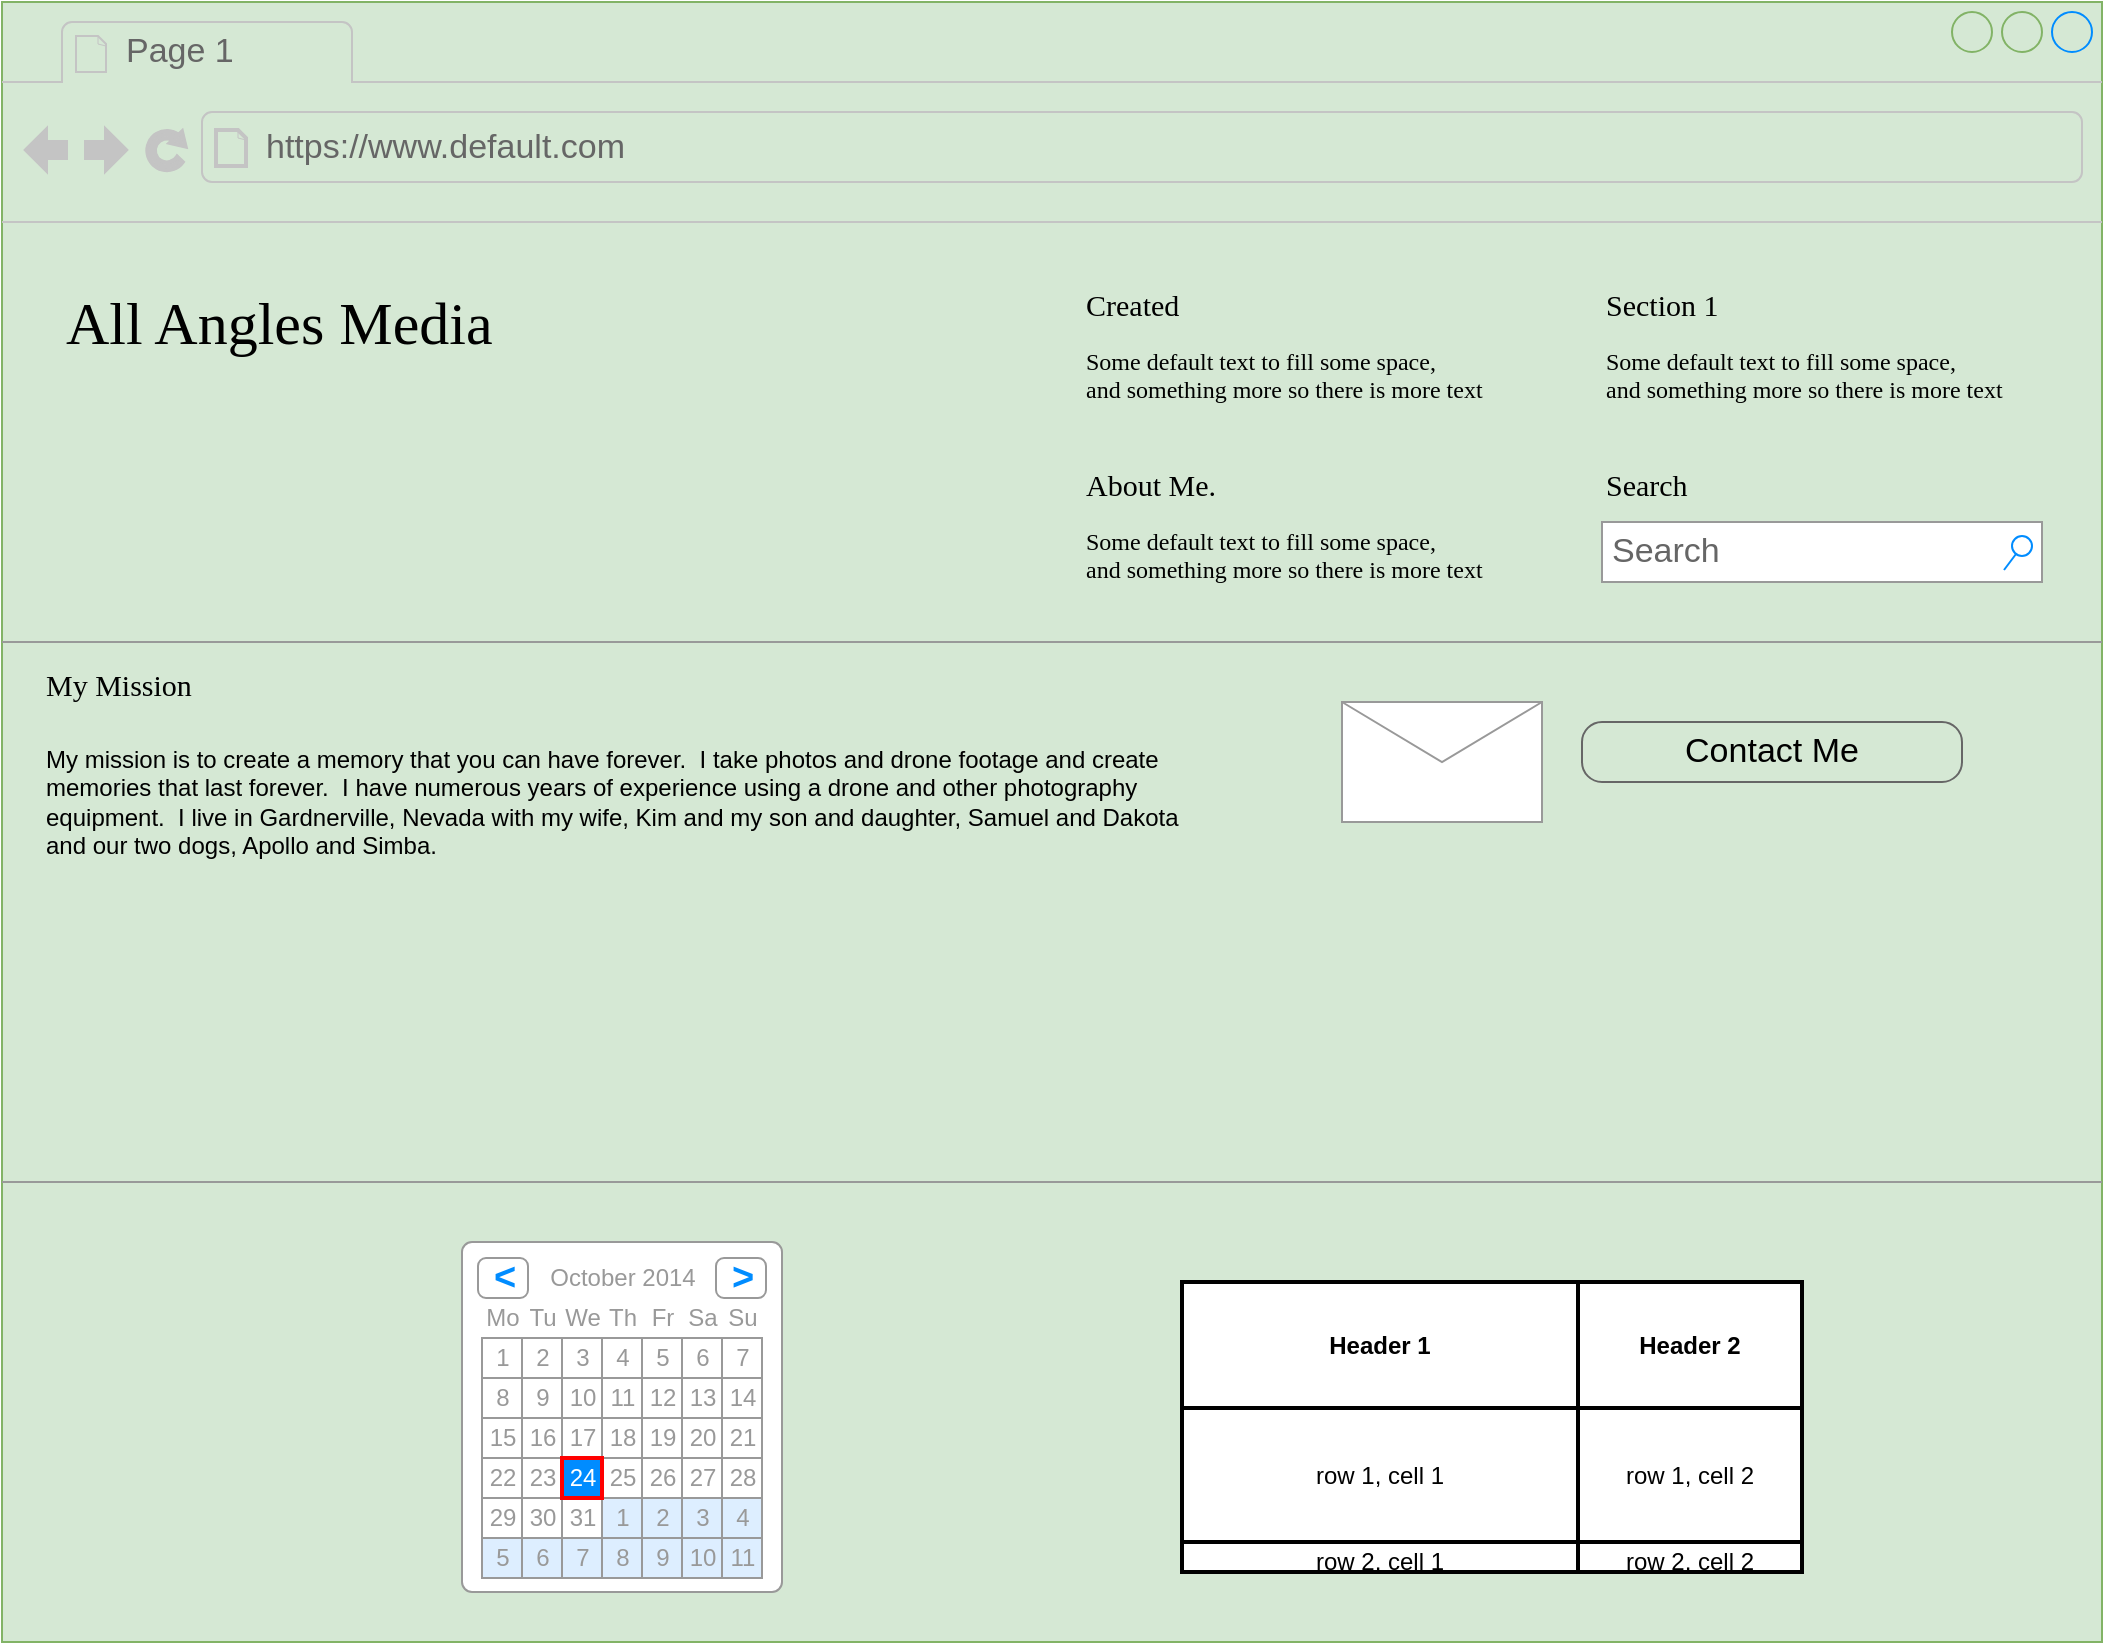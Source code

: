 <mxfile version="26.0.14">
  <diagram name="Page-1" id="2cc2dc42-3aac-f2a9-1cec-7a8b7cbee084">
    <mxGraphModel dx="946" dy="567" grid="1" gridSize="10" guides="1" tooltips="1" connect="1" arrows="1" fold="1" page="1" pageScale="1" pageWidth="1100" pageHeight="850" background="none" math="0" shadow="0">
      <root>
        <mxCell id="0" />
        <mxCell id="1" parent="0" />
        <mxCell id="7026571954dc6520-1" value="" style="strokeWidth=1;shadow=0;dashed=0;align=center;html=1;shape=mxgraph.mockup.containers.browserWindow;rSize=0;strokeColor=#82b366;mainText=,;recursiveResize=0;rounded=0;labelBackgroundColor=none;fontFamily=Verdana;fontSize=12;fillColor=#d5e8d4;gradientColor=default;gradientDirection=north;" parent="1" vertex="1">
          <mxGeometry x="25" y="200" width="1050" height="820" as="geometry" />
        </mxCell>
        <mxCell id="7026571954dc6520-2" value="Page 1" style="strokeWidth=1;shadow=0;dashed=0;align=center;html=1;shape=mxgraph.mockup.containers.anchor;fontSize=17;fontColor=#666666;align=left;" parent="7026571954dc6520-1" vertex="1">
          <mxGeometry x="60" y="12" width="110" height="26" as="geometry" />
        </mxCell>
        <mxCell id="7026571954dc6520-3" value="https://www.default.com" style="strokeWidth=1;shadow=0;dashed=0;align=center;html=1;shape=mxgraph.mockup.containers.anchor;rSize=0;fontSize=17;fontColor=#666666;align=left;" parent="7026571954dc6520-1" vertex="1">
          <mxGeometry x="130" y="60" width="250" height="26" as="geometry" />
        </mxCell>
        <mxCell id="7026571954dc6520-4" value="All Angles Media&amp;nbsp;" style="text;html=1;points=[];align=left;verticalAlign=top;spacingTop=-4;fontSize=30;fontFamily=Verdana" parent="7026571954dc6520-1" vertex="1">
          <mxGeometry x="30" y="140" width="340" height="50" as="geometry" />
        </mxCell>
        <mxCell id="7026571954dc6520-6" value="Created&amp;nbsp;" style="text;html=1;points=[];align=left;verticalAlign=top;spacingTop=-4;fontSize=15;fontFamily=Verdana" parent="7026571954dc6520-1" vertex="1">
          <mxGeometry x="540" y="140" width="170" height="30" as="geometry" />
        </mxCell>
        <mxCell id="7026571954dc6520-7" value="Some default text to fill some space, and&amp;nbsp;&lt;span&gt;something more so there is more text&lt;/span&gt;" style="text;html=1;points=[];align=left;verticalAlign=top;spacingTop=-4;fontSize=12;fontFamily=Verdana;whiteSpace=wrap;" parent="7026571954dc6520-1" vertex="1">
          <mxGeometry x="540" y="170" width="240" height="40" as="geometry" />
        </mxCell>
        <mxCell id="7026571954dc6520-8" value="About Me.&amp;nbsp;" style="text;html=1;points=[];align=left;verticalAlign=top;spacingTop=-4;fontSize=15;fontFamily=Verdana" parent="7026571954dc6520-1" vertex="1">
          <mxGeometry x="540" y="230" width="170" height="30" as="geometry" />
        </mxCell>
        <mxCell id="7026571954dc6520-9" value="Some default text to fill some space, and&amp;nbsp;&lt;span&gt;something more so there is more text&lt;/span&gt;" style="text;html=1;points=[];align=left;verticalAlign=top;spacingTop=-4;fontSize=12;fontFamily=Verdana;whiteSpace=wrap;" parent="7026571954dc6520-1" vertex="1">
          <mxGeometry x="540" y="260" width="240" height="40" as="geometry" />
        </mxCell>
        <mxCell id="7026571954dc6520-10" value="Section 1" style="text;html=1;points=[];align=left;verticalAlign=top;spacingTop=-4;fontSize=15;fontFamily=Verdana" parent="7026571954dc6520-1" vertex="1">
          <mxGeometry x="800" y="140" width="170" height="30" as="geometry" />
        </mxCell>
        <mxCell id="7026571954dc6520-11" value="Some default text to fill some space, and&amp;nbsp;&lt;span&gt;something more so there is more text&lt;/span&gt;" style="text;html=1;points=[];align=left;verticalAlign=top;spacingTop=-4;fontSize=12;fontFamily=Verdana;whiteSpace=wrap;" parent="7026571954dc6520-1" vertex="1">
          <mxGeometry x="800" y="170" width="240" height="40" as="geometry" />
        </mxCell>
        <mxCell id="7026571954dc6520-12" value="Search" style="text;html=1;points=[];align=left;verticalAlign=top;spacingTop=-4;fontSize=15;fontFamily=Verdana" parent="7026571954dc6520-1" vertex="1">
          <mxGeometry x="800" y="230" width="170" height="30" as="geometry" />
        </mxCell>
        <mxCell id="7026571954dc6520-14" value="Search" style="strokeWidth=1;shadow=0;dashed=0;align=center;html=1;shape=mxgraph.mockup.forms.searchBox;strokeColor=#999999;mainText=;strokeColor2=#008cff;fontColor=#666666;fontSize=17;align=left;spacingLeft=3;rounded=0;labelBackgroundColor=none;" parent="7026571954dc6520-1" vertex="1">
          <mxGeometry x="800" y="260" width="220" height="30" as="geometry" />
        </mxCell>
        <mxCell id="7026571954dc6520-15" value="" style="verticalLabelPosition=bottom;shadow=0;dashed=0;align=center;html=1;verticalAlign=top;strokeWidth=1;shape=mxgraph.mockup.markup.line;strokeColor=#999999;rounded=0;labelBackgroundColor=none;fillColor=#ffffff;fontFamily=Verdana;fontSize=12;fontColor=#000000;" parent="7026571954dc6520-1" vertex="1">
          <mxGeometry y="310" width="1050" height="20" as="geometry" />
        </mxCell>
        <mxCell id="7026571954dc6520-16" value="My Mission&amp;nbsp;" style="text;html=1;points=[];align=left;verticalAlign=top;spacingTop=-4;fontSize=15;fontFamily=Verdana" parent="7026571954dc6520-1" vertex="1">
          <mxGeometry x="20" y="330" width="170" height="30" as="geometry" />
        </mxCell>
        <mxCell id="7026571954dc6520-17" value="My mission is to create a memory that you can have forever.&amp;nbsp; I take photos and drone footage and create memories that last forever.&amp;nbsp; I have numerous years of experience using a drone and other photography equipment.&amp;nbsp; I live in Gardnerville, Nevada with my wife, Kim and my son and daughter, Samuel and Dakota and our two dogs, Apollo and Simba.&amp;nbsp;&amp;nbsp;" style="text;spacingTop=-5;whiteSpace=wrap;html=1;align=left;fontSize=12;fontFamily=Helvetica;fillColor=none;strokeColor=none;rounded=0;shadow=1;labelBackgroundColor=none;" parent="7026571954dc6520-1" vertex="1">
          <mxGeometry x="20" y="370" width="570" height="240" as="geometry" />
        </mxCell>
        <mxCell id="7026571954dc6520-18" value="Contact Me" style="strokeWidth=1;shadow=0;dashed=0;align=center;html=1;shape=mxgraph.mockup.buttons.button;strokeColor=#666666;mainText=;buttonStyle=round;fontSize=17;fontStyle=0;fillColor=none;whiteSpace=wrap;rounded=0;labelBackgroundColor=none;" parent="7026571954dc6520-1" vertex="1">
          <mxGeometry x="790" y="360" width="190" height="30" as="geometry" />
        </mxCell>
        <mxCell id="7026571954dc6520-21" value="" style="verticalLabelPosition=bottom;shadow=0;dashed=0;align=center;html=1;verticalAlign=top;strokeWidth=1;shape=mxgraph.mockup.markup.line;strokeColor=#999999;rounded=0;labelBackgroundColor=none;fillColor=#ffffff;fontFamily=Verdana;fontSize=12;fontColor=#000000;" parent="7026571954dc6520-1" vertex="1">
          <mxGeometry y="580" width="1050" height="20" as="geometry" />
        </mxCell>
        <mxCell id="6KoDQSctOEpb1ayeHO3l-27" value="" style="strokeWidth=1;shadow=0;dashed=0;align=center;html=1;shape=mxgraph.mockup.forms.rrect;rSize=5;strokeColor=#999999;fillColor=#ffffff;" vertex="1" parent="7026571954dc6520-1">
          <mxGeometry x="230" y="620" width="160" height="175" as="geometry" />
        </mxCell>
        <mxCell id="6KoDQSctOEpb1ayeHO3l-28" value="October 2014" style="strokeWidth=1;shadow=0;dashed=0;align=center;html=1;shape=mxgraph.mockup.forms.anchor;fontColor=#999999;" vertex="1" parent="6KoDQSctOEpb1ayeHO3l-27">
          <mxGeometry x="30" y="8" width="100" height="20" as="geometry" />
        </mxCell>
        <mxCell id="6KoDQSctOEpb1ayeHO3l-29" value="&lt;" style="strokeWidth=1;shadow=0;dashed=0;align=center;html=1;shape=mxgraph.mockup.forms.rrect;rSize=4;strokeColor=#999999;fontColor=#008cff;fontSize=19;fontStyle=1;" vertex="1" parent="6KoDQSctOEpb1ayeHO3l-27">
          <mxGeometry x="8" y="8" width="25" height="20" as="geometry" />
        </mxCell>
        <mxCell id="6KoDQSctOEpb1ayeHO3l-30" value="&gt;" style="strokeWidth=1;shadow=0;dashed=0;align=center;html=1;shape=mxgraph.mockup.forms.rrect;rSize=4;strokeColor=#999999;fontColor=#008cff;fontSize=19;fontStyle=1;" vertex="1" parent="6KoDQSctOEpb1ayeHO3l-27">
          <mxGeometry x="127" y="8" width="25" height="20" as="geometry" />
        </mxCell>
        <mxCell id="6KoDQSctOEpb1ayeHO3l-31" value="Mo" style="strokeWidth=1;shadow=0;dashed=0;align=center;html=1;shape=mxgraph.mockup.forms.anchor;fontColor=#999999;" vertex="1" parent="6KoDQSctOEpb1ayeHO3l-27">
          <mxGeometry x="10" y="28" width="20" height="20" as="geometry" />
        </mxCell>
        <mxCell id="6KoDQSctOEpb1ayeHO3l-32" value="Tu" style="strokeWidth=1;shadow=0;dashed=0;align=center;html=1;shape=mxgraph.mockup.forms.anchor;fontColor=#999999;" vertex="1" parent="6KoDQSctOEpb1ayeHO3l-27">
          <mxGeometry x="30" y="28" width="20" height="20" as="geometry" />
        </mxCell>
        <mxCell id="6KoDQSctOEpb1ayeHO3l-33" value="We" style="strokeWidth=1;shadow=0;dashed=0;align=center;html=1;shape=mxgraph.mockup.forms.anchor;fontColor=#999999;" vertex="1" parent="6KoDQSctOEpb1ayeHO3l-27">
          <mxGeometry x="50" y="28" width="20" height="20" as="geometry" />
        </mxCell>
        <mxCell id="6KoDQSctOEpb1ayeHO3l-34" value="Th" style="strokeWidth=1;shadow=0;dashed=0;align=center;html=1;shape=mxgraph.mockup.forms.anchor;fontColor=#999999;" vertex="1" parent="6KoDQSctOEpb1ayeHO3l-27">
          <mxGeometry x="70" y="28" width="20" height="20" as="geometry" />
        </mxCell>
        <mxCell id="6KoDQSctOEpb1ayeHO3l-35" value="Fr" style="strokeWidth=1;shadow=0;dashed=0;align=center;html=1;shape=mxgraph.mockup.forms.anchor;fontColor=#999999;" vertex="1" parent="6KoDQSctOEpb1ayeHO3l-27">
          <mxGeometry x="90" y="28" width="20" height="20" as="geometry" />
        </mxCell>
        <mxCell id="6KoDQSctOEpb1ayeHO3l-36" value="Sa" style="strokeWidth=1;shadow=0;dashed=0;align=center;html=1;shape=mxgraph.mockup.forms.anchor;fontColor=#999999;" vertex="1" parent="6KoDQSctOEpb1ayeHO3l-27">
          <mxGeometry x="110" y="28" width="20" height="20" as="geometry" />
        </mxCell>
        <mxCell id="6KoDQSctOEpb1ayeHO3l-37" value="Su" style="strokeWidth=1;shadow=0;dashed=0;align=center;html=1;shape=mxgraph.mockup.forms.anchor;fontColor=#999999;" vertex="1" parent="6KoDQSctOEpb1ayeHO3l-27">
          <mxGeometry x="130" y="28" width="20" height="20" as="geometry" />
        </mxCell>
        <mxCell id="6KoDQSctOEpb1ayeHO3l-38" value="1" style="strokeWidth=1;shadow=0;dashed=0;align=center;html=1;shape=mxgraph.mockup.forms.rrect;rSize=0;strokeColor=#999999;fontColor=#999999;" vertex="1" parent="6KoDQSctOEpb1ayeHO3l-27">
          <mxGeometry x="10" y="48" width="20" height="20" as="geometry" />
        </mxCell>
        <mxCell id="6KoDQSctOEpb1ayeHO3l-39" value="2" style="strokeWidth=1;shadow=0;dashed=0;align=center;html=1;shape=mxgraph.mockup.forms.rrect;rSize=0;strokeColor=#999999;fontColor=#999999;" vertex="1" parent="6KoDQSctOEpb1ayeHO3l-27">
          <mxGeometry x="30" y="48" width="20" height="20" as="geometry" />
        </mxCell>
        <mxCell id="6KoDQSctOEpb1ayeHO3l-40" value="3" style="strokeWidth=1;shadow=0;dashed=0;align=center;html=1;shape=mxgraph.mockup.forms.rrect;rSize=0;strokeColor=#999999;fontColor=#999999;" vertex="1" parent="6KoDQSctOEpb1ayeHO3l-27">
          <mxGeometry x="50" y="48" width="20" height="20" as="geometry" />
        </mxCell>
        <mxCell id="6KoDQSctOEpb1ayeHO3l-41" value="4" style="strokeWidth=1;shadow=0;dashed=0;align=center;html=1;shape=mxgraph.mockup.forms.rrect;rSize=0;strokeColor=#999999;fontColor=#999999;" vertex="1" parent="6KoDQSctOEpb1ayeHO3l-27">
          <mxGeometry x="70" y="48" width="20" height="20" as="geometry" />
        </mxCell>
        <mxCell id="6KoDQSctOEpb1ayeHO3l-42" value="5" style="strokeWidth=1;shadow=0;dashed=0;align=center;html=1;shape=mxgraph.mockup.forms.rrect;rSize=0;strokeColor=#999999;fontColor=#999999;" vertex="1" parent="6KoDQSctOEpb1ayeHO3l-27">
          <mxGeometry x="90" y="48" width="20" height="20" as="geometry" />
        </mxCell>
        <mxCell id="6KoDQSctOEpb1ayeHO3l-43" value="6" style="strokeWidth=1;shadow=0;dashed=0;align=center;html=1;shape=mxgraph.mockup.forms.rrect;rSize=0;strokeColor=#999999;fontColor=#999999;" vertex="1" parent="6KoDQSctOEpb1ayeHO3l-27">
          <mxGeometry x="110" y="48" width="20" height="20" as="geometry" />
        </mxCell>
        <mxCell id="6KoDQSctOEpb1ayeHO3l-44" value="7" style="strokeWidth=1;shadow=0;dashed=0;align=center;html=1;shape=mxgraph.mockup.forms.rrect;rSize=0;strokeColor=#999999;fontColor=#999999;" vertex="1" parent="6KoDQSctOEpb1ayeHO3l-27">
          <mxGeometry x="130" y="48" width="20" height="20" as="geometry" />
        </mxCell>
        <mxCell id="6KoDQSctOEpb1ayeHO3l-45" value="8" style="strokeWidth=1;shadow=0;dashed=0;align=center;html=1;shape=mxgraph.mockup.forms.rrect;rSize=0;strokeColor=#999999;fontColor=#999999;" vertex="1" parent="6KoDQSctOEpb1ayeHO3l-27">
          <mxGeometry x="10" y="68" width="20" height="20" as="geometry" />
        </mxCell>
        <mxCell id="6KoDQSctOEpb1ayeHO3l-46" value="9" style="strokeWidth=1;shadow=0;dashed=0;align=center;html=1;shape=mxgraph.mockup.forms.rrect;rSize=0;strokeColor=#999999;fontColor=#999999;" vertex="1" parent="6KoDQSctOEpb1ayeHO3l-27">
          <mxGeometry x="30" y="68" width="20" height="20" as="geometry" />
        </mxCell>
        <mxCell id="6KoDQSctOEpb1ayeHO3l-47" value="10" style="strokeWidth=1;shadow=0;dashed=0;align=center;html=1;shape=mxgraph.mockup.forms.rrect;rSize=0;strokeColor=#999999;fontColor=#999999;" vertex="1" parent="6KoDQSctOEpb1ayeHO3l-27">
          <mxGeometry x="50" y="68" width="20" height="20" as="geometry" />
        </mxCell>
        <mxCell id="6KoDQSctOEpb1ayeHO3l-48" value="11" style="strokeWidth=1;shadow=0;dashed=0;align=center;html=1;shape=mxgraph.mockup.forms.rrect;rSize=0;strokeColor=#999999;fontColor=#999999;" vertex="1" parent="6KoDQSctOEpb1ayeHO3l-27">
          <mxGeometry x="70" y="68" width="20" height="20" as="geometry" />
        </mxCell>
        <mxCell id="6KoDQSctOEpb1ayeHO3l-49" value="12" style="strokeWidth=1;shadow=0;dashed=0;align=center;html=1;shape=mxgraph.mockup.forms.rrect;rSize=0;strokeColor=#999999;fontColor=#999999;" vertex="1" parent="6KoDQSctOEpb1ayeHO3l-27">
          <mxGeometry x="90" y="68" width="20" height="20" as="geometry" />
        </mxCell>
        <mxCell id="6KoDQSctOEpb1ayeHO3l-50" value="13" style="strokeWidth=1;shadow=0;dashed=0;align=center;html=1;shape=mxgraph.mockup.forms.rrect;rSize=0;strokeColor=#999999;fontColor=#999999;" vertex="1" parent="6KoDQSctOEpb1ayeHO3l-27">
          <mxGeometry x="110" y="68" width="20" height="20" as="geometry" />
        </mxCell>
        <mxCell id="6KoDQSctOEpb1ayeHO3l-51" value="14" style="strokeWidth=1;shadow=0;dashed=0;align=center;html=1;shape=mxgraph.mockup.forms.rrect;rSize=0;strokeColor=#999999;fontColor=#999999;" vertex="1" parent="6KoDQSctOEpb1ayeHO3l-27">
          <mxGeometry x="130" y="68" width="20" height="20" as="geometry" />
        </mxCell>
        <mxCell id="6KoDQSctOEpb1ayeHO3l-52" value="15" style="strokeWidth=1;shadow=0;dashed=0;align=center;html=1;shape=mxgraph.mockup.forms.rrect;rSize=0;strokeColor=#999999;fontColor=#999999;" vertex="1" parent="6KoDQSctOEpb1ayeHO3l-27">
          <mxGeometry x="10" y="88" width="20" height="20" as="geometry" />
        </mxCell>
        <mxCell id="6KoDQSctOEpb1ayeHO3l-53" value="16" style="strokeWidth=1;shadow=0;dashed=0;align=center;html=1;shape=mxgraph.mockup.forms.rrect;rSize=0;strokeColor=#999999;fontColor=#999999;" vertex="1" parent="6KoDQSctOEpb1ayeHO3l-27">
          <mxGeometry x="30" y="88" width="20" height="20" as="geometry" />
        </mxCell>
        <mxCell id="6KoDQSctOEpb1ayeHO3l-54" value="17" style="strokeWidth=1;shadow=0;dashed=0;align=center;html=1;shape=mxgraph.mockup.forms.rrect;rSize=0;strokeColor=#999999;fontColor=#999999;" vertex="1" parent="6KoDQSctOEpb1ayeHO3l-27">
          <mxGeometry x="50" y="88" width="20" height="20" as="geometry" />
        </mxCell>
        <mxCell id="6KoDQSctOEpb1ayeHO3l-55" value="18" style="strokeWidth=1;shadow=0;dashed=0;align=center;html=1;shape=mxgraph.mockup.forms.rrect;rSize=0;strokeColor=#999999;fontColor=#999999;" vertex="1" parent="6KoDQSctOEpb1ayeHO3l-27">
          <mxGeometry x="70" y="88" width="20" height="20" as="geometry" />
        </mxCell>
        <mxCell id="6KoDQSctOEpb1ayeHO3l-56" value="19" style="strokeWidth=1;shadow=0;dashed=0;align=center;html=1;shape=mxgraph.mockup.forms.rrect;rSize=0;strokeColor=#999999;fontColor=#999999;" vertex="1" parent="6KoDQSctOEpb1ayeHO3l-27">
          <mxGeometry x="90" y="88" width="20" height="20" as="geometry" />
        </mxCell>
        <mxCell id="6KoDQSctOEpb1ayeHO3l-57" value="20" style="strokeWidth=1;shadow=0;dashed=0;align=center;html=1;shape=mxgraph.mockup.forms.rrect;rSize=0;strokeColor=#999999;fontColor=#999999;" vertex="1" parent="6KoDQSctOEpb1ayeHO3l-27">
          <mxGeometry x="110" y="88" width="20" height="20" as="geometry" />
        </mxCell>
        <mxCell id="6KoDQSctOEpb1ayeHO3l-58" value="21" style="strokeWidth=1;shadow=0;dashed=0;align=center;html=1;shape=mxgraph.mockup.forms.rrect;rSize=0;strokeColor=#999999;fontColor=#999999;" vertex="1" parent="6KoDQSctOEpb1ayeHO3l-27">
          <mxGeometry x="130" y="88" width="20" height="20" as="geometry" />
        </mxCell>
        <mxCell id="6KoDQSctOEpb1ayeHO3l-59" value="22" style="strokeWidth=1;shadow=0;dashed=0;align=center;html=1;shape=mxgraph.mockup.forms.rrect;rSize=0;strokeColor=#999999;fontColor=#999999;" vertex="1" parent="6KoDQSctOEpb1ayeHO3l-27">
          <mxGeometry x="10" y="108" width="20" height="20" as="geometry" />
        </mxCell>
        <mxCell id="6KoDQSctOEpb1ayeHO3l-60" value="23" style="strokeWidth=1;shadow=0;dashed=0;align=center;html=1;shape=mxgraph.mockup.forms.rrect;rSize=0;strokeColor=#999999;fontColor=#999999;" vertex="1" parent="6KoDQSctOEpb1ayeHO3l-27">
          <mxGeometry x="30" y="108" width="20" height="20" as="geometry" />
        </mxCell>
        <mxCell id="6KoDQSctOEpb1ayeHO3l-61" value="25" style="strokeWidth=1;shadow=0;dashed=0;align=center;html=1;shape=mxgraph.mockup.forms.rrect;rSize=0;strokeColor=#999999;fontColor=#999999;" vertex="1" parent="6KoDQSctOEpb1ayeHO3l-27">
          <mxGeometry x="70" y="108" width="20" height="20" as="geometry" />
        </mxCell>
        <mxCell id="6KoDQSctOEpb1ayeHO3l-62" value="26" style="strokeWidth=1;shadow=0;dashed=0;align=center;html=1;shape=mxgraph.mockup.forms.rrect;rSize=0;strokeColor=#999999;fontColor=#999999;" vertex="1" parent="6KoDQSctOEpb1ayeHO3l-27">
          <mxGeometry x="90" y="108" width="20" height="20" as="geometry" />
        </mxCell>
        <mxCell id="6KoDQSctOEpb1ayeHO3l-63" value="27" style="strokeWidth=1;shadow=0;dashed=0;align=center;html=1;shape=mxgraph.mockup.forms.rrect;rSize=0;strokeColor=#999999;fontColor=#999999;" vertex="1" parent="6KoDQSctOEpb1ayeHO3l-27">
          <mxGeometry x="110" y="108" width="20" height="20" as="geometry" />
        </mxCell>
        <mxCell id="6KoDQSctOEpb1ayeHO3l-64" value="28" style="strokeWidth=1;shadow=0;dashed=0;align=center;html=1;shape=mxgraph.mockup.forms.rrect;rSize=0;strokeColor=#999999;fontColor=#999999;" vertex="1" parent="6KoDQSctOEpb1ayeHO3l-27">
          <mxGeometry x="130" y="108" width="20" height="20" as="geometry" />
        </mxCell>
        <mxCell id="6KoDQSctOEpb1ayeHO3l-65" value="29" style="strokeWidth=1;shadow=0;dashed=0;align=center;html=1;shape=mxgraph.mockup.forms.rrect;rSize=0;strokeColor=#999999;fontColor=#999999;" vertex="1" parent="6KoDQSctOEpb1ayeHO3l-27">
          <mxGeometry x="10" y="128" width="20" height="20" as="geometry" />
        </mxCell>
        <mxCell id="6KoDQSctOEpb1ayeHO3l-66" value="30" style="strokeWidth=1;shadow=0;dashed=0;align=center;html=1;shape=mxgraph.mockup.forms.rrect;rSize=0;strokeColor=#999999;fontColor=#999999;" vertex="1" parent="6KoDQSctOEpb1ayeHO3l-27">
          <mxGeometry x="30" y="128" width="20" height="20" as="geometry" />
        </mxCell>
        <mxCell id="6KoDQSctOEpb1ayeHO3l-67" value="31" style="strokeWidth=1;shadow=0;dashed=0;align=center;html=1;shape=mxgraph.mockup.forms.rrect;rSize=0;strokeColor=#999999;fontColor=#999999;" vertex="1" parent="6KoDQSctOEpb1ayeHO3l-27">
          <mxGeometry x="50" y="128" width="20" height="20" as="geometry" />
        </mxCell>
        <mxCell id="6KoDQSctOEpb1ayeHO3l-68" value="1" style="strokeWidth=1;shadow=0;dashed=0;align=center;html=1;shape=mxgraph.mockup.forms.rrect;rSize=0;strokeColor=#999999;fontColor=#999999;fillColor=#ddeeff;" vertex="1" parent="6KoDQSctOEpb1ayeHO3l-27">
          <mxGeometry x="70" y="128" width="20" height="20" as="geometry" />
        </mxCell>
        <mxCell id="6KoDQSctOEpb1ayeHO3l-69" value="2" style="strokeWidth=1;shadow=0;dashed=0;align=center;html=1;shape=mxgraph.mockup.forms.rrect;rSize=0;strokeColor=#999999;fontColor=#999999;fillColor=#ddeeff;" vertex="1" parent="6KoDQSctOEpb1ayeHO3l-27">
          <mxGeometry x="90" y="128" width="20" height="20" as="geometry" />
        </mxCell>
        <mxCell id="6KoDQSctOEpb1ayeHO3l-70" value="3" style="strokeWidth=1;shadow=0;dashed=0;align=center;html=1;shape=mxgraph.mockup.forms.rrect;rSize=0;strokeColor=#999999;fontColor=#999999;fillColor=#ddeeff;" vertex="1" parent="6KoDQSctOEpb1ayeHO3l-27">
          <mxGeometry x="110" y="128" width="20" height="20" as="geometry" />
        </mxCell>
        <mxCell id="6KoDQSctOEpb1ayeHO3l-71" value="4" style="strokeWidth=1;shadow=0;dashed=0;align=center;html=1;shape=mxgraph.mockup.forms.rrect;rSize=0;strokeColor=#999999;fontColor=#999999;fillColor=#ddeeff;" vertex="1" parent="6KoDQSctOEpb1ayeHO3l-27">
          <mxGeometry x="130" y="128" width="20" height="20" as="geometry" />
        </mxCell>
        <mxCell id="6KoDQSctOEpb1ayeHO3l-72" value="5" style="strokeWidth=1;shadow=0;dashed=0;align=center;html=1;shape=mxgraph.mockup.forms.rrect;rSize=0;strokeColor=#999999;fontColor=#999999;fillColor=#ddeeff;" vertex="1" parent="6KoDQSctOEpb1ayeHO3l-27">
          <mxGeometry x="10" y="148" width="20" height="20" as="geometry" />
        </mxCell>
        <mxCell id="6KoDQSctOEpb1ayeHO3l-73" value="6" style="strokeWidth=1;shadow=0;dashed=0;align=center;html=1;shape=mxgraph.mockup.forms.rrect;rSize=0;strokeColor=#999999;fontColor=#999999;fillColor=#ddeeff;" vertex="1" parent="6KoDQSctOEpb1ayeHO3l-27">
          <mxGeometry x="30" y="148" width="20" height="20" as="geometry" />
        </mxCell>
        <mxCell id="6KoDQSctOEpb1ayeHO3l-74" value="7" style="strokeWidth=1;shadow=0;dashed=0;align=center;html=1;shape=mxgraph.mockup.forms.rrect;rSize=0;strokeColor=#999999;fontColor=#999999;fillColor=#ddeeff;" vertex="1" parent="6KoDQSctOEpb1ayeHO3l-27">
          <mxGeometry x="50" y="148" width="20" height="20" as="geometry" />
        </mxCell>
        <mxCell id="6KoDQSctOEpb1ayeHO3l-75" value="8" style="strokeWidth=1;shadow=0;dashed=0;align=center;html=1;shape=mxgraph.mockup.forms.rrect;rSize=0;strokeColor=#999999;fontColor=#999999;fillColor=#ddeeff;" vertex="1" parent="6KoDQSctOEpb1ayeHO3l-27">
          <mxGeometry x="70" y="148" width="20" height="20" as="geometry" />
        </mxCell>
        <mxCell id="6KoDQSctOEpb1ayeHO3l-76" value="9" style="strokeWidth=1;shadow=0;dashed=0;align=center;html=1;shape=mxgraph.mockup.forms.rrect;rSize=0;strokeColor=#999999;fontColor=#999999;fillColor=#ddeeff;" vertex="1" parent="6KoDQSctOEpb1ayeHO3l-27">
          <mxGeometry x="90" y="148" width="20" height="20" as="geometry" />
        </mxCell>
        <mxCell id="6KoDQSctOEpb1ayeHO3l-77" value="10" style="strokeWidth=1;shadow=0;dashed=0;align=center;html=1;shape=mxgraph.mockup.forms.rrect;rSize=0;strokeColor=#999999;fontColor=#999999;fillColor=#ddeeff;" vertex="1" parent="6KoDQSctOEpb1ayeHO3l-27">
          <mxGeometry x="110" y="148" width="20" height="20" as="geometry" />
        </mxCell>
        <mxCell id="6KoDQSctOEpb1ayeHO3l-78" value="11" style="strokeWidth=1;shadow=0;dashed=0;align=center;html=1;shape=mxgraph.mockup.forms.rrect;rSize=0;strokeColor=#999999;fontColor=#999999;fillColor=#ddeeff;" vertex="1" parent="6KoDQSctOEpb1ayeHO3l-27">
          <mxGeometry x="130" y="148" width="20" height="20" as="geometry" />
        </mxCell>
        <mxCell id="6KoDQSctOEpb1ayeHO3l-79" value="24" style="strokeWidth=1;shadow=0;dashed=0;align=center;html=1;shape=mxgraph.mockup.forms.rrect;rSize=0;strokeColor=#ff0000;fontColor=#ffffff;strokeWidth=2;fillColor=#008cff;" vertex="1" parent="6KoDQSctOEpb1ayeHO3l-27">
          <mxGeometry x="50" y="108" width="20" height="20" as="geometry" />
        </mxCell>
        <mxCell id="6KoDQSctOEpb1ayeHO3l-80" value="" style="verticalLabelPosition=bottom;shadow=0;dashed=0;align=center;html=1;verticalAlign=top;strokeWidth=1;shape=mxgraph.mockup.misc.mail2;strokeColor=#999999;" vertex="1" parent="7026571954dc6520-1">
          <mxGeometry x="670" y="350" width="100" height="60" as="geometry" />
        </mxCell>
        <mxCell id="6KoDQSctOEpb1ayeHO3l-101" value="" style="shape=table;html=1;whiteSpace=wrap;startSize=0;container=1;collapsible=0;childLayout=tableLayout;strokeWidth=2;" vertex="1" parent="7026571954dc6520-1">
          <mxGeometry x="590" y="640" width="310" height="145" as="geometry" />
        </mxCell>
        <mxCell id="6KoDQSctOEpb1ayeHO3l-102" value="" style="shape=tableRow;horizontal=0;startSize=0;swimlaneHead=0;swimlaneBody=0;top=0;left=0;bottom=0;right=0;collapsible=0;dropTarget=0;fillColor=none;points=[[0,0.5],[1,0.5]];portConstraint=eastwest;" vertex="1" parent="6KoDQSctOEpb1ayeHO3l-101">
          <mxGeometry width="310" height="63" as="geometry" />
        </mxCell>
        <mxCell id="6KoDQSctOEpb1ayeHO3l-103" value="Header 1" style="shape=partialRectangle;html=1;whiteSpace=wrap;connectable=0;fillColor=none;top=0;left=0;bottom=0;right=0;overflow=hidden;fontStyle=1" vertex="1" parent="6KoDQSctOEpb1ayeHO3l-102">
          <mxGeometry width="198" height="63" as="geometry">
            <mxRectangle width="198" height="63" as="alternateBounds" />
          </mxGeometry>
        </mxCell>
        <mxCell id="6KoDQSctOEpb1ayeHO3l-104" value="Header 2" style="shape=partialRectangle;html=1;whiteSpace=wrap;connectable=0;fillColor=none;top=0;left=0;bottom=0;right=0;overflow=hidden;fontStyle=1" vertex="1" parent="6KoDQSctOEpb1ayeHO3l-102">
          <mxGeometry x="198" width="112" height="63" as="geometry">
            <mxRectangle width="112" height="63" as="alternateBounds" />
          </mxGeometry>
        </mxCell>
        <mxCell id="6KoDQSctOEpb1ayeHO3l-105" value="" style="shape=tableRow;horizontal=0;startSize=0;swimlaneHead=0;swimlaneBody=0;top=0;left=0;bottom=0;right=0;collapsible=0;dropTarget=0;fillColor=none;points=[[0,0.5],[1,0.5]];portConstraint=eastwest;" vertex="1" parent="6KoDQSctOEpb1ayeHO3l-101">
          <mxGeometry y="63" width="310" height="67" as="geometry" />
        </mxCell>
        <mxCell id="6KoDQSctOEpb1ayeHO3l-106" value="row 1, cell 1" style="shape=partialRectangle;html=1;whiteSpace=wrap;connectable=0;fillColor=none;top=0;left=0;bottom=0;right=0;overflow=hidden;" vertex="1" parent="6KoDQSctOEpb1ayeHO3l-105">
          <mxGeometry width="198" height="67" as="geometry">
            <mxRectangle width="198" height="67" as="alternateBounds" />
          </mxGeometry>
        </mxCell>
        <mxCell id="6KoDQSctOEpb1ayeHO3l-107" value="row 1, cell 2" style="shape=partialRectangle;html=1;whiteSpace=wrap;connectable=0;fillColor=none;top=0;left=0;bottom=0;right=0;overflow=hidden;" vertex="1" parent="6KoDQSctOEpb1ayeHO3l-105">
          <mxGeometry x="198" width="112" height="67" as="geometry">
            <mxRectangle width="112" height="67" as="alternateBounds" />
          </mxGeometry>
        </mxCell>
        <mxCell id="6KoDQSctOEpb1ayeHO3l-108" value="" style="shape=tableRow;horizontal=0;startSize=0;swimlaneHead=0;swimlaneBody=0;top=0;left=0;bottom=0;right=0;collapsible=0;dropTarget=0;fillColor=none;points=[[0,0.5],[1,0.5]];portConstraint=eastwest;" vertex="1" parent="6KoDQSctOEpb1ayeHO3l-101">
          <mxGeometry y="130" width="310" height="15" as="geometry" />
        </mxCell>
        <mxCell id="6KoDQSctOEpb1ayeHO3l-109" value="row 2, cell 1" style="shape=partialRectangle;html=1;whiteSpace=wrap;connectable=0;fillColor=none;top=0;left=0;bottom=0;right=0;overflow=hidden;" vertex="1" parent="6KoDQSctOEpb1ayeHO3l-108">
          <mxGeometry width="198" height="15" as="geometry">
            <mxRectangle width="198" height="15" as="alternateBounds" />
          </mxGeometry>
        </mxCell>
        <mxCell id="6KoDQSctOEpb1ayeHO3l-110" value="row 2, cell 2" style="shape=partialRectangle;html=1;whiteSpace=wrap;connectable=0;fillColor=none;top=0;left=0;bottom=0;right=0;overflow=hidden;" vertex="1" parent="6KoDQSctOEpb1ayeHO3l-108">
          <mxGeometry x="198" width="112" height="15" as="geometry">
            <mxRectangle width="112" height="15" as="alternateBounds" />
          </mxGeometry>
        </mxCell>
      </root>
    </mxGraphModel>
  </diagram>
</mxfile>
